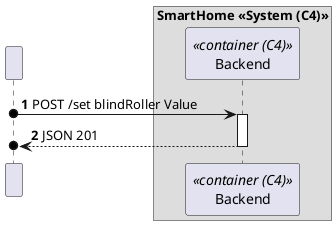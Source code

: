 @startuml
'https://plantuml.com/sequence-diagram
!pragma layout smetana

autonumber

    participant " " as HTTP
    box "SmartHome <<System (C4)>>"
    participant Backend as BE<<container (C4)>>
    end box

HTTP o-> BE : POST /set blindRoller Value
activate BE

BE -->o HTTP : JSON 201
deactivate BE

@enduml